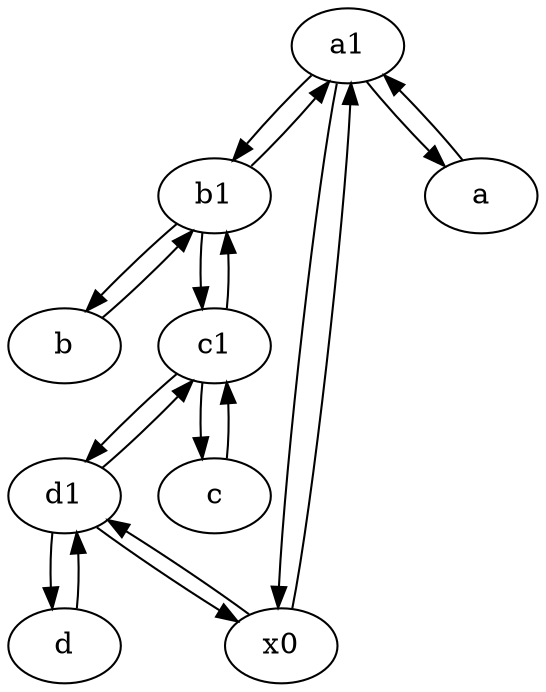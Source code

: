 digraph  {
	a1 [pos="40,15!"];
	b [pos="50,20!"];
	d1 [pos="25,30!"];
	b1 [pos="45,20!"];
	c [pos="20,10!"];
	x0;
	d [pos="20,30!"];
	c1 [pos="30,15!"];
	a [pos="40,10!"];
	a1 -> a;
	b1 -> a1;
	c1 -> c;
	b1 -> c1;
	x0 -> a1;
	d1 -> d;
	d1 -> c1;
	x0 -> d1;
	c1 -> d1;
	d1 -> x0;
	d -> d1;
	a -> a1;
	c -> c1;
	a1 -> x0;
	c1 -> b1;
	b -> b1;
	a1 -> b1;
	b1 -> b;

	}